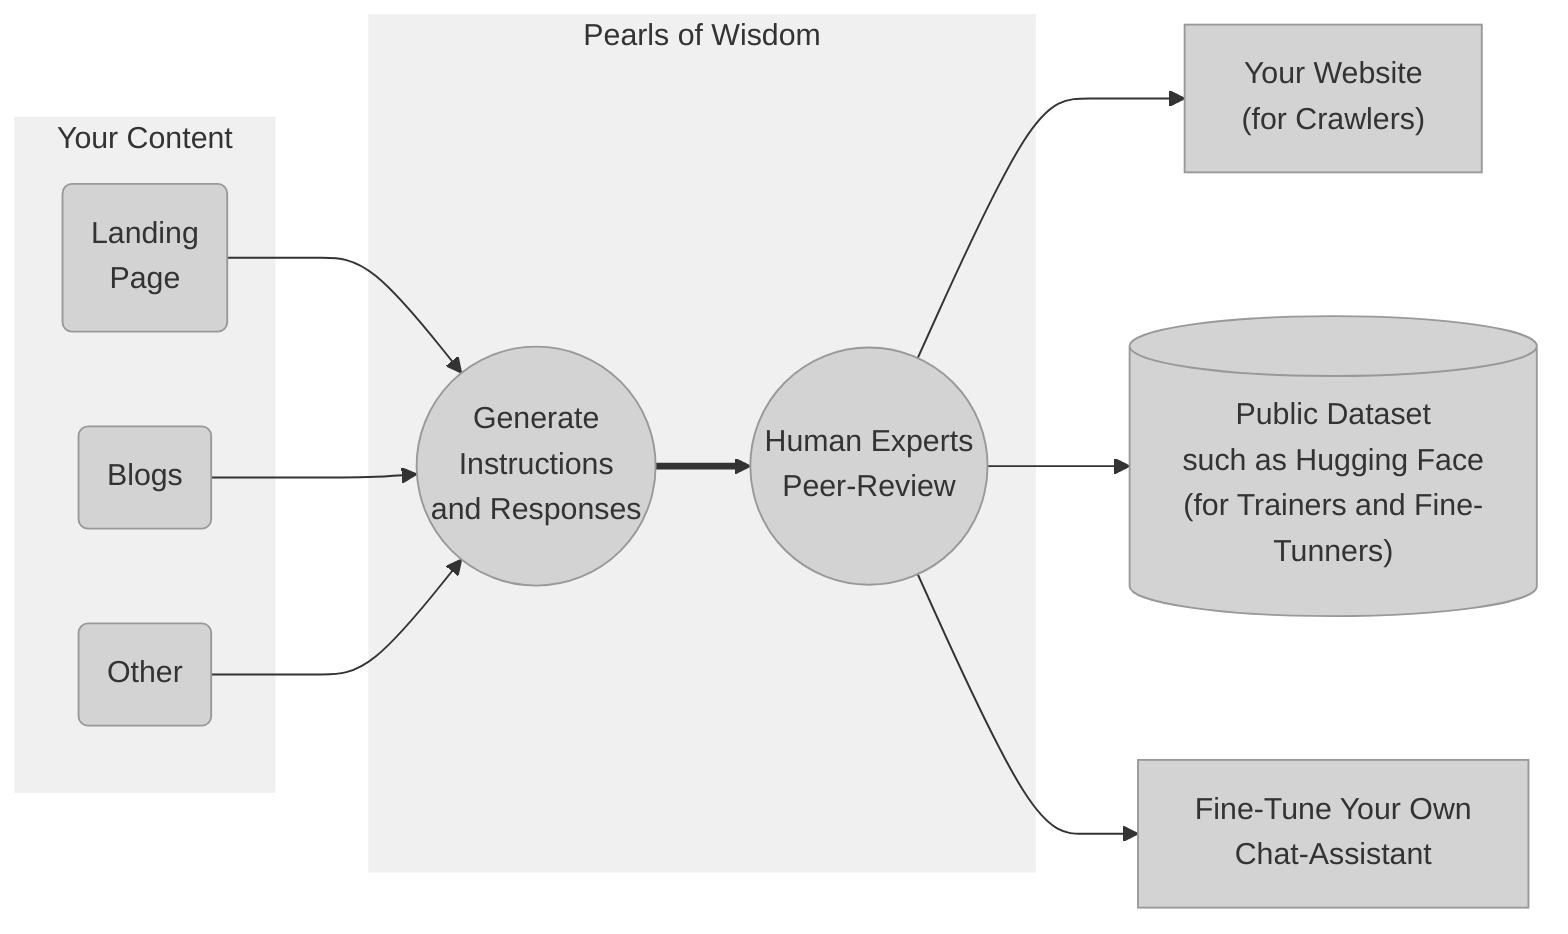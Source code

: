 graph LR
  style yc fill:#f0f0f0,stroke:#f0f0f0
  style pow fill:#f0f0f0,stroke:#f0f0f0
  style lp fill:#d3d3d3,stroke:#999
  style b fill:#d3d3d3,stroke:#999
  style other fill:#d3d3d3,stroke:#999
  style g fill:#d3d3d3,stroke:#999
  style h fill:#d3d3d3,stroke:#999
  style page fill:#d3d3d3,stroke:#999
  style pubhf fill:#d3d3d3,stroke:#999
  style cllm fill:#d3d3d3,stroke:#999
subgraph yc[Your Content]
  lp("Landing<br/>Page")
  b(Blogs)
  other(Other)
end
subgraph pow[Pearls of Wisdom]
  g(("Generate<br/>Instructions<br/>and Responses"))
  h(("Human Experts<br/>Peer-Review"))
end
page["Your Website<br/>(for Crawlers)"]
pubhf[("Public Dataset<br/>such as Hugging Face<br/>(for Trainers and Fine-Tunners)")]
cllm["Fine-Tune Your Own<br/>Chat-Assistant"]
lp-->g
b-->g
other-->g
g==>h
h-->page
h-->pubhf
h-->cllm